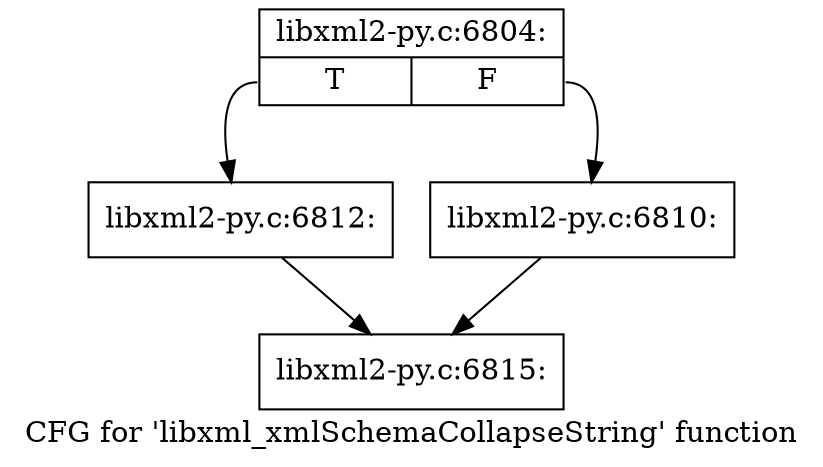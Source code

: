 digraph "CFG for 'libxml_xmlSchemaCollapseString' function" {
	label="CFG for 'libxml_xmlSchemaCollapseString' function";

	Node0x4288110 [shape=record,label="{libxml2-py.c:6804:|{<s0>T|<s1>F}}"];
	Node0x4288110:s0 -> Node0x4289000;
	Node0x4288110:s1 -> Node0x4288fb0;
	Node0x4288fb0 [shape=record,label="{libxml2-py.c:6810:}"];
	Node0x4288fb0 -> Node0x42880c0;
	Node0x4289000 [shape=record,label="{libxml2-py.c:6812:}"];
	Node0x4289000 -> Node0x42880c0;
	Node0x42880c0 [shape=record,label="{libxml2-py.c:6815:}"];
}
